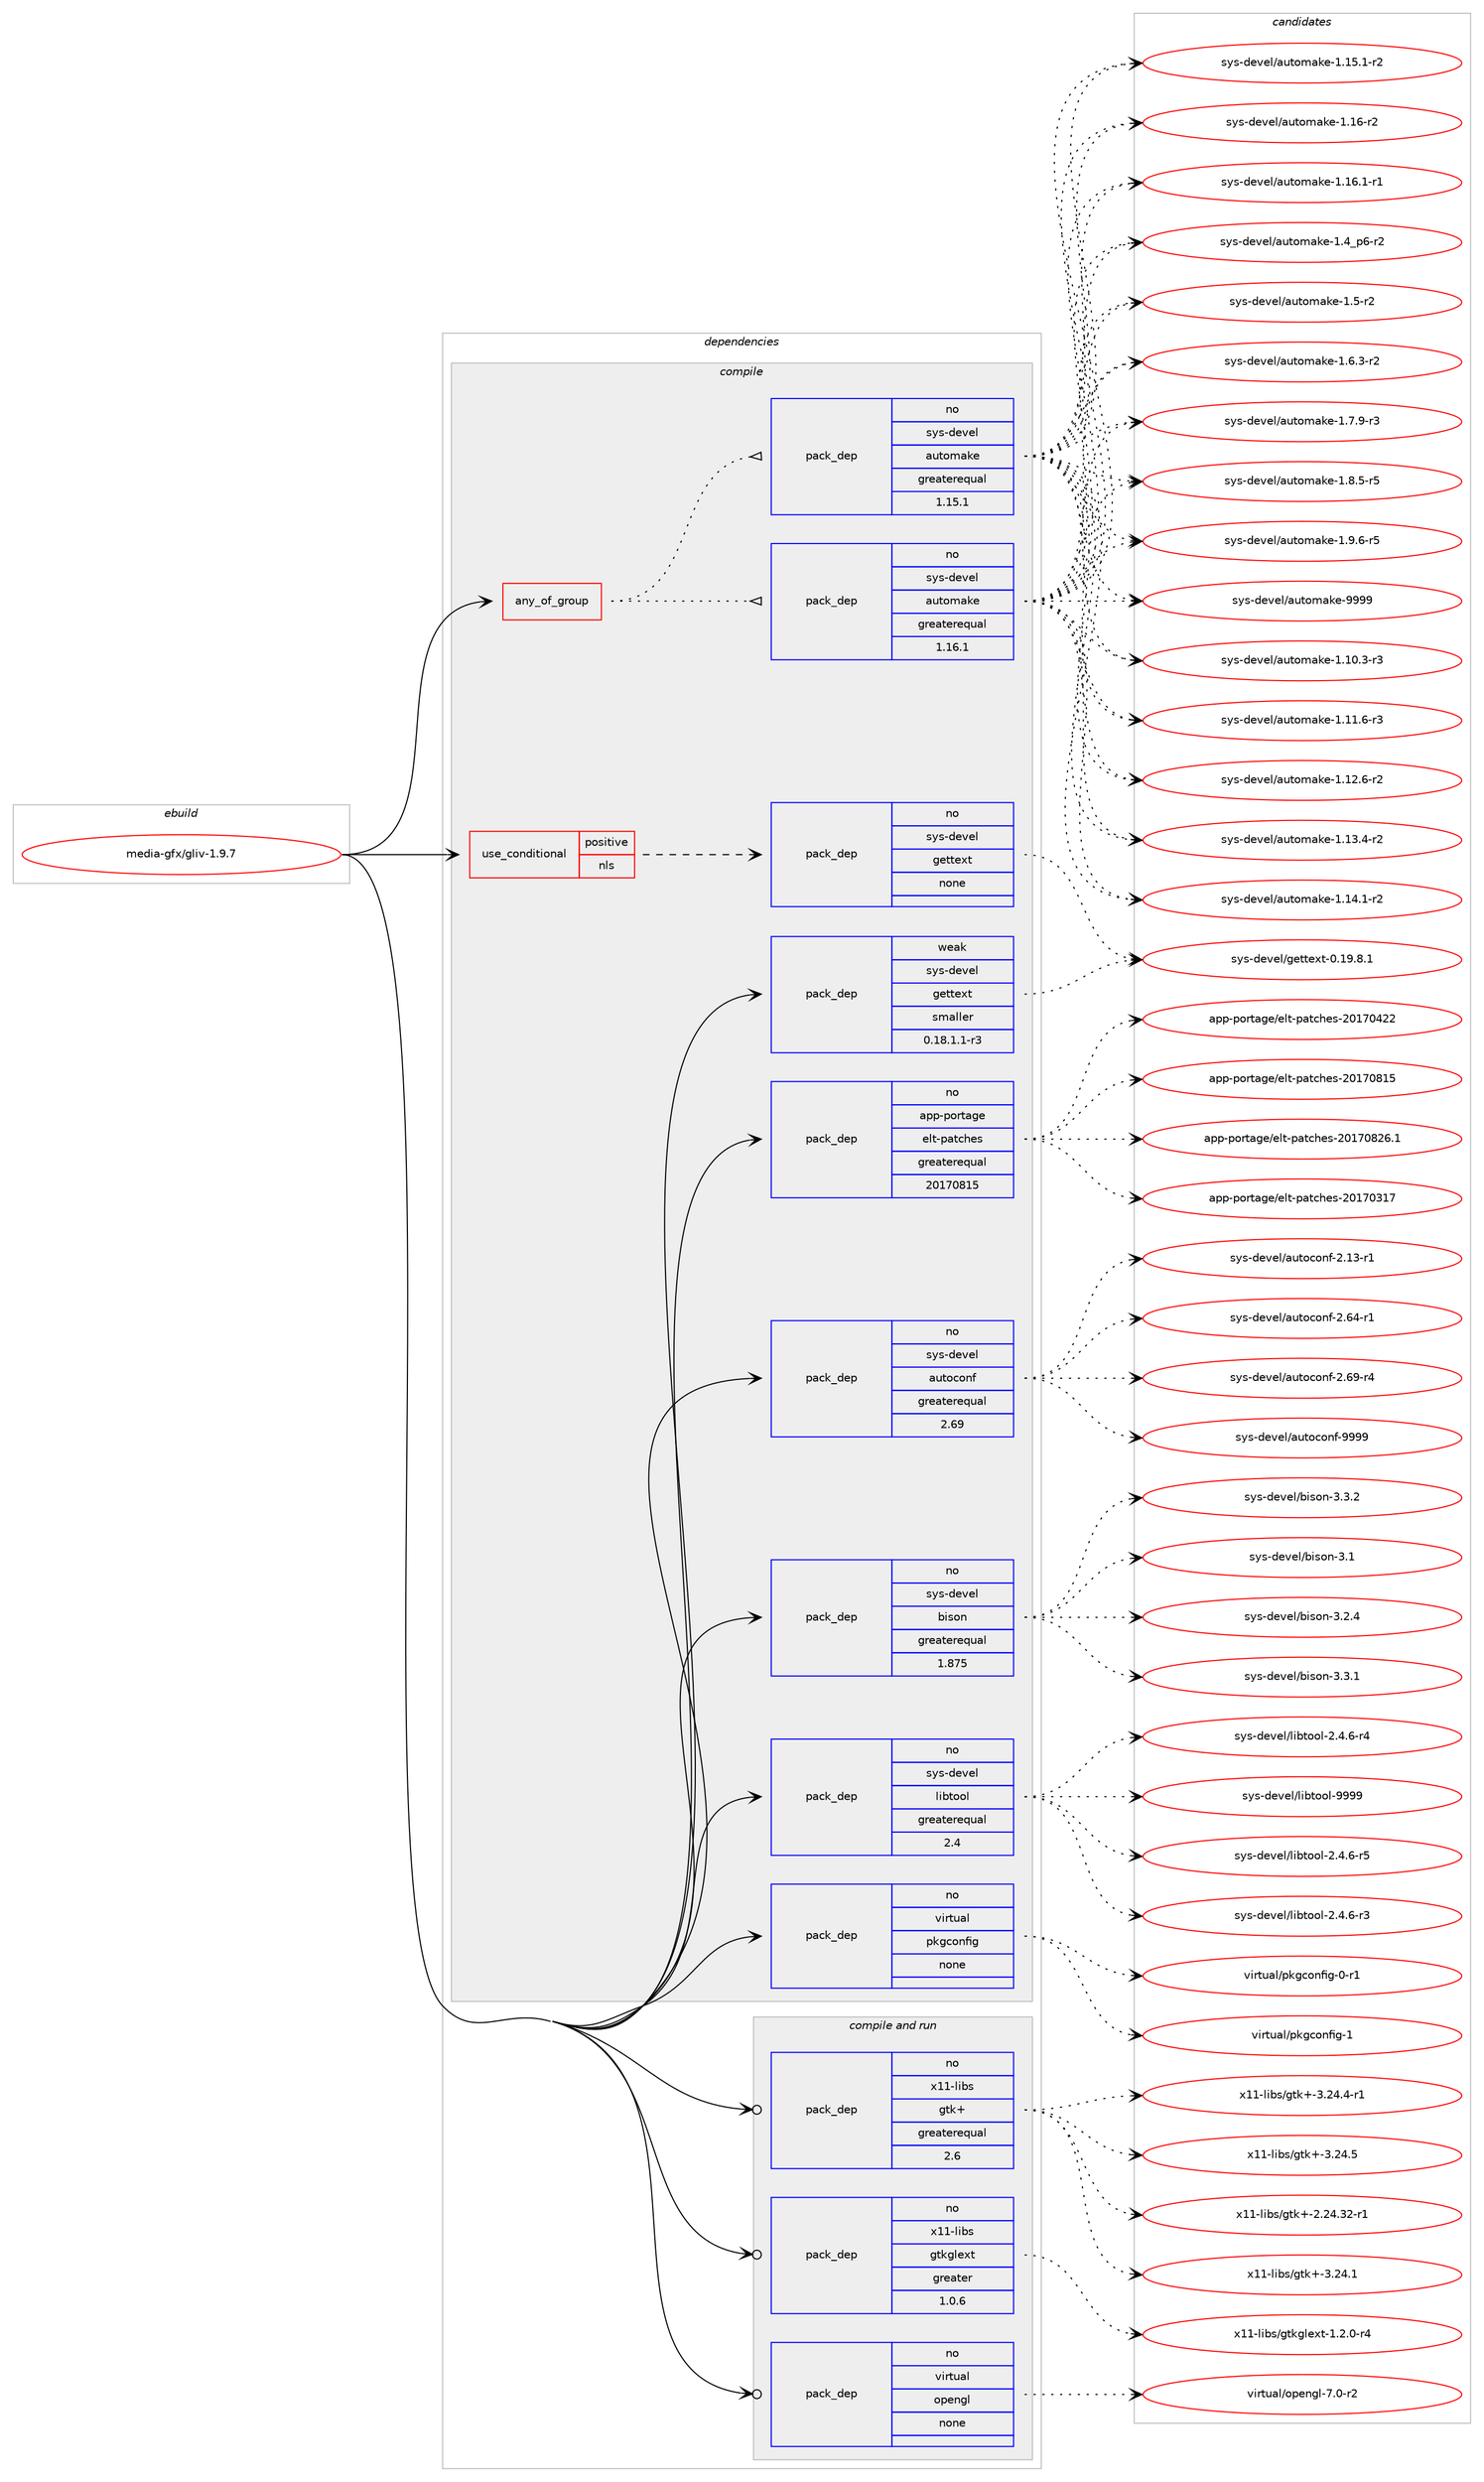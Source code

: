 digraph prolog {

# *************
# Graph options
# *************

newrank=true;
concentrate=true;
compound=true;
graph [rankdir=LR,fontname=Helvetica,fontsize=10,ranksep=1.5];#, ranksep=2.5, nodesep=0.2];
edge  [arrowhead=vee];
node  [fontname=Helvetica,fontsize=10];

# **********
# The ebuild
# **********

subgraph cluster_leftcol {
color=gray;
rank=same;
label=<<i>ebuild</i>>;
id [label="media-gfx/gliv-1.9.7", color=red, width=4, href="../media-gfx/gliv-1.9.7.svg"];
}

# ****************
# The dependencies
# ****************

subgraph cluster_midcol {
color=gray;
label=<<i>dependencies</i>>;
subgraph cluster_compile {
fillcolor="#eeeeee";
style=filled;
label=<<i>compile</i>>;
subgraph any24883 {
dependency1604299 [label=<<TABLE BORDER="0" CELLBORDER="1" CELLSPACING="0" CELLPADDING="4"><TR><TD CELLPADDING="10">any_of_group</TD></TR></TABLE>>, shape=none, color=red];subgraph pack1146072 {
dependency1604300 [label=<<TABLE BORDER="0" CELLBORDER="1" CELLSPACING="0" CELLPADDING="4" WIDTH="220"><TR><TD ROWSPAN="6" CELLPADDING="30">pack_dep</TD></TR><TR><TD WIDTH="110">no</TD></TR><TR><TD>sys-devel</TD></TR><TR><TD>automake</TD></TR><TR><TD>greaterequal</TD></TR><TR><TD>1.16.1</TD></TR></TABLE>>, shape=none, color=blue];
}
dependency1604299:e -> dependency1604300:w [weight=20,style="dotted",arrowhead="oinv"];
subgraph pack1146073 {
dependency1604301 [label=<<TABLE BORDER="0" CELLBORDER="1" CELLSPACING="0" CELLPADDING="4" WIDTH="220"><TR><TD ROWSPAN="6" CELLPADDING="30">pack_dep</TD></TR><TR><TD WIDTH="110">no</TD></TR><TR><TD>sys-devel</TD></TR><TR><TD>automake</TD></TR><TR><TD>greaterequal</TD></TR><TR><TD>1.15.1</TD></TR></TABLE>>, shape=none, color=blue];
}
dependency1604299:e -> dependency1604301:w [weight=20,style="dotted",arrowhead="oinv"];
}
id:e -> dependency1604299:w [weight=20,style="solid",arrowhead="vee"];
subgraph cond432659 {
dependency1604302 [label=<<TABLE BORDER="0" CELLBORDER="1" CELLSPACING="0" CELLPADDING="4"><TR><TD ROWSPAN="3" CELLPADDING="10">use_conditional</TD></TR><TR><TD>positive</TD></TR><TR><TD>nls</TD></TR></TABLE>>, shape=none, color=red];
subgraph pack1146074 {
dependency1604303 [label=<<TABLE BORDER="0" CELLBORDER="1" CELLSPACING="0" CELLPADDING="4" WIDTH="220"><TR><TD ROWSPAN="6" CELLPADDING="30">pack_dep</TD></TR><TR><TD WIDTH="110">no</TD></TR><TR><TD>sys-devel</TD></TR><TR><TD>gettext</TD></TR><TR><TD>none</TD></TR><TR><TD></TD></TR></TABLE>>, shape=none, color=blue];
}
dependency1604302:e -> dependency1604303:w [weight=20,style="dashed",arrowhead="vee"];
}
id:e -> dependency1604302:w [weight=20,style="solid",arrowhead="vee"];
subgraph pack1146075 {
dependency1604304 [label=<<TABLE BORDER="0" CELLBORDER="1" CELLSPACING="0" CELLPADDING="4" WIDTH="220"><TR><TD ROWSPAN="6" CELLPADDING="30">pack_dep</TD></TR><TR><TD WIDTH="110">no</TD></TR><TR><TD>app-portage</TD></TR><TR><TD>elt-patches</TD></TR><TR><TD>greaterequal</TD></TR><TR><TD>20170815</TD></TR></TABLE>>, shape=none, color=blue];
}
id:e -> dependency1604304:w [weight=20,style="solid",arrowhead="vee"];
subgraph pack1146076 {
dependency1604305 [label=<<TABLE BORDER="0" CELLBORDER="1" CELLSPACING="0" CELLPADDING="4" WIDTH="220"><TR><TD ROWSPAN="6" CELLPADDING="30">pack_dep</TD></TR><TR><TD WIDTH="110">no</TD></TR><TR><TD>sys-devel</TD></TR><TR><TD>autoconf</TD></TR><TR><TD>greaterequal</TD></TR><TR><TD>2.69</TD></TR></TABLE>>, shape=none, color=blue];
}
id:e -> dependency1604305:w [weight=20,style="solid",arrowhead="vee"];
subgraph pack1146077 {
dependency1604306 [label=<<TABLE BORDER="0" CELLBORDER="1" CELLSPACING="0" CELLPADDING="4" WIDTH="220"><TR><TD ROWSPAN="6" CELLPADDING="30">pack_dep</TD></TR><TR><TD WIDTH="110">no</TD></TR><TR><TD>sys-devel</TD></TR><TR><TD>bison</TD></TR><TR><TD>greaterequal</TD></TR><TR><TD>1.875</TD></TR></TABLE>>, shape=none, color=blue];
}
id:e -> dependency1604306:w [weight=20,style="solid",arrowhead="vee"];
subgraph pack1146078 {
dependency1604307 [label=<<TABLE BORDER="0" CELLBORDER="1" CELLSPACING="0" CELLPADDING="4" WIDTH="220"><TR><TD ROWSPAN="6" CELLPADDING="30">pack_dep</TD></TR><TR><TD WIDTH="110">no</TD></TR><TR><TD>sys-devel</TD></TR><TR><TD>libtool</TD></TR><TR><TD>greaterequal</TD></TR><TR><TD>2.4</TD></TR></TABLE>>, shape=none, color=blue];
}
id:e -> dependency1604307:w [weight=20,style="solid",arrowhead="vee"];
subgraph pack1146079 {
dependency1604308 [label=<<TABLE BORDER="0" CELLBORDER="1" CELLSPACING="0" CELLPADDING="4" WIDTH="220"><TR><TD ROWSPAN="6" CELLPADDING="30">pack_dep</TD></TR><TR><TD WIDTH="110">no</TD></TR><TR><TD>virtual</TD></TR><TR><TD>pkgconfig</TD></TR><TR><TD>none</TD></TR><TR><TD></TD></TR></TABLE>>, shape=none, color=blue];
}
id:e -> dependency1604308:w [weight=20,style="solid",arrowhead="vee"];
subgraph pack1146080 {
dependency1604309 [label=<<TABLE BORDER="0" CELLBORDER="1" CELLSPACING="0" CELLPADDING="4" WIDTH="220"><TR><TD ROWSPAN="6" CELLPADDING="30">pack_dep</TD></TR><TR><TD WIDTH="110">weak</TD></TR><TR><TD>sys-devel</TD></TR><TR><TD>gettext</TD></TR><TR><TD>smaller</TD></TR><TR><TD>0.18.1.1-r3</TD></TR></TABLE>>, shape=none, color=blue];
}
id:e -> dependency1604309:w [weight=20,style="solid",arrowhead="vee"];
}
subgraph cluster_compileandrun {
fillcolor="#eeeeee";
style=filled;
label=<<i>compile and run</i>>;
subgraph pack1146081 {
dependency1604310 [label=<<TABLE BORDER="0" CELLBORDER="1" CELLSPACING="0" CELLPADDING="4" WIDTH="220"><TR><TD ROWSPAN="6" CELLPADDING="30">pack_dep</TD></TR><TR><TD WIDTH="110">no</TD></TR><TR><TD>virtual</TD></TR><TR><TD>opengl</TD></TR><TR><TD>none</TD></TR><TR><TD></TD></TR></TABLE>>, shape=none, color=blue];
}
id:e -> dependency1604310:w [weight=20,style="solid",arrowhead="odotvee"];
subgraph pack1146082 {
dependency1604311 [label=<<TABLE BORDER="0" CELLBORDER="1" CELLSPACING="0" CELLPADDING="4" WIDTH="220"><TR><TD ROWSPAN="6" CELLPADDING="30">pack_dep</TD></TR><TR><TD WIDTH="110">no</TD></TR><TR><TD>x11-libs</TD></TR><TR><TD>gtk+</TD></TR><TR><TD>greaterequal</TD></TR><TR><TD>2.6</TD></TR></TABLE>>, shape=none, color=blue];
}
id:e -> dependency1604311:w [weight=20,style="solid",arrowhead="odotvee"];
subgraph pack1146083 {
dependency1604312 [label=<<TABLE BORDER="0" CELLBORDER="1" CELLSPACING="0" CELLPADDING="4" WIDTH="220"><TR><TD ROWSPAN="6" CELLPADDING="30">pack_dep</TD></TR><TR><TD WIDTH="110">no</TD></TR><TR><TD>x11-libs</TD></TR><TR><TD>gtkglext</TD></TR><TR><TD>greater</TD></TR><TR><TD>1.0.6</TD></TR></TABLE>>, shape=none, color=blue];
}
id:e -> dependency1604312:w [weight=20,style="solid",arrowhead="odotvee"];
}
subgraph cluster_run {
fillcolor="#eeeeee";
style=filled;
label=<<i>run</i>>;
}
}

# **************
# The candidates
# **************

subgraph cluster_choices {
rank=same;
color=gray;
label=<<i>candidates</i>>;

subgraph choice1146072 {
color=black;
nodesep=1;
choice11512111545100101118101108479711711611110997107101454946494846514511451 [label="sys-devel/automake-1.10.3-r3", color=red, width=4,href="../sys-devel/automake-1.10.3-r3.svg"];
choice11512111545100101118101108479711711611110997107101454946494946544511451 [label="sys-devel/automake-1.11.6-r3", color=red, width=4,href="../sys-devel/automake-1.11.6-r3.svg"];
choice11512111545100101118101108479711711611110997107101454946495046544511450 [label="sys-devel/automake-1.12.6-r2", color=red, width=4,href="../sys-devel/automake-1.12.6-r2.svg"];
choice11512111545100101118101108479711711611110997107101454946495146524511450 [label="sys-devel/automake-1.13.4-r2", color=red, width=4,href="../sys-devel/automake-1.13.4-r2.svg"];
choice11512111545100101118101108479711711611110997107101454946495246494511450 [label="sys-devel/automake-1.14.1-r2", color=red, width=4,href="../sys-devel/automake-1.14.1-r2.svg"];
choice11512111545100101118101108479711711611110997107101454946495346494511450 [label="sys-devel/automake-1.15.1-r2", color=red, width=4,href="../sys-devel/automake-1.15.1-r2.svg"];
choice1151211154510010111810110847971171161111099710710145494649544511450 [label="sys-devel/automake-1.16-r2", color=red, width=4,href="../sys-devel/automake-1.16-r2.svg"];
choice11512111545100101118101108479711711611110997107101454946495446494511449 [label="sys-devel/automake-1.16.1-r1", color=red, width=4,href="../sys-devel/automake-1.16.1-r1.svg"];
choice115121115451001011181011084797117116111109971071014549465295112544511450 [label="sys-devel/automake-1.4_p6-r2", color=red, width=4,href="../sys-devel/automake-1.4_p6-r2.svg"];
choice11512111545100101118101108479711711611110997107101454946534511450 [label="sys-devel/automake-1.5-r2", color=red, width=4,href="../sys-devel/automake-1.5-r2.svg"];
choice115121115451001011181011084797117116111109971071014549465446514511450 [label="sys-devel/automake-1.6.3-r2", color=red, width=4,href="../sys-devel/automake-1.6.3-r2.svg"];
choice115121115451001011181011084797117116111109971071014549465546574511451 [label="sys-devel/automake-1.7.9-r3", color=red, width=4,href="../sys-devel/automake-1.7.9-r3.svg"];
choice115121115451001011181011084797117116111109971071014549465646534511453 [label="sys-devel/automake-1.8.5-r5", color=red, width=4,href="../sys-devel/automake-1.8.5-r5.svg"];
choice115121115451001011181011084797117116111109971071014549465746544511453 [label="sys-devel/automake-1.9.6-r5", color=red, width=4,href="../sys-devel/automake-1.9.6-r5.svg"];
choice115121115451001011181011084797117116111109971071014557575757 [label="sys-devel/automake-9999", color=red, width=4,href="../sys-devel/automake-9999.svg"];
dependency1604300:e -> choice11512111545100101118101108479711711611110997107101454946494846514511451:w [style=dotted,weight="100"];
dependency1604300:e -> choice11512111545100101118101108479711711611110997107101454946494946544511451:w [style=dotted,weight="100"];
dependency1604300:e -> choice11512111545100101118101108479711711611110997107101454946495046544511450:w [style=dotted,weight="100"];
dependency1604300:e -> choice11512111545100101118101108479711711611110997107101454946495146524511450:w [style=dotted,weight="100"];
dependency1604300:e -> choice11512111545100101118101108479711711611110997107101454946495246494511450:w [style=dotted,weight="100"];
dependency1604300:e -> choice11512111545100101118101108479711711611110997107101454946495346494511450:w [style=dotted,weight="100"];
dependency1604300:e -> choice1151211154510010111810110847971171161111099710710145494649544511450:w [style=dotted,weight="100"];
dependency1604300:e -> choice11512111545100101118101108479711711611110997107101454946495446494511449:w [style=dotted,weight="100"];
dependency1604300:e -> choice115121115451001011181011084797117116111109971071014549465295112544511450:w [style=dotted,weight="100"];
dependency1604300:e -> choice11512111545100101118101108479711711611110997107101454946534511450:w [style=dotted,weight="100"];
dependency1604300:e -> choice115121115451001011181011084797117116111109971071014549465446514511450:w [style=dotted,weight="100"];
dependency1604300:e -> choice115121115451001011181011084797117116111109971071014549465546574511451:w [style=dotted,weight="100"];
dependency1604300:e -> choice115121115451001011181011084797117116111109971071014549465646534511453:w [style=dotted,weight="100"];
dependency1604300:e -> choice115121115451001011181011084797117116111109971071014549465746544511453:w [style=dotted,weight="100"];
dependency1604300:e -> choice115121115451001011181011084797117116111109971071014557575757:w [style=dotted,weight="100"];
}
subgraph choice1146073 {
color=black;
nodesep=1;
choice11512111545100101118101108479711711611110997107101454946494846514511451 [label="sys-devel/automake-1.10.3-r3", color=red, width=4,href="../sys-devel/automake-1.10.3-r3.svg"];
choice11512111545100101118101108479711711611110997107101454946494946544511451 [label="sys-devel/automake-1.11.6-r3", color=red, width=4,href="../sys-devel/automake-1.11.6-r3.svg"];
choice11512111545100101118101108479711711611110997107101454946495046544511450 [label="sys-devel/automake-1.12.6-r2", color=red, width=4,href="../sys-devel/automake-1.12.6-r2.svg"];
choice11512111545100101118101108479711711611110997107101454946495146524511450 [label="sys-devel/automake-1.13.4-r2", color=red, width=4,href="../sys-devel/automake-1.13.4-r2.svg"];
choice11512111545100101118101108479711711611110997107101454946495246494511450 [label="sys-devel/automake-1.14.1-r2", color=red, width=4,href="../sys-devel/automake-1.14.1-r2.svg"];
choice11512111545100101118101108479711711611110997107101454946495346494511450 [label="sys-devel/automake-1.15.1-r2", color=red, width=4,href="../sys-devel/automake-1.15.1-r2.svg"];
choice1151211154510010111810110847971171161111099710710145494649544511450 [label="sys-devel/automake-1.16-r2", color=red, width=4,href="../sys-devel/automake-1.16-r2.svg"];
choice11512111545100101118101108479711711611110997107101454946495446494511449 [label="sys-devel/automake-1.16.1-r1", color=red, width=4,href="../sys-devel/automake-1.16.1-r1.svg"];
choice115121115451001011181011084797117116111109971071014549465295112544511450 [label="sys-devel/automake-1.4_p6-r2", color=red, width=4,href="../sys-devel/automake-1.4_p6-r2.svg"];
choice11512111545100101118101108479711711611110997107101454946534511450 [label="sys-devel/automake-1.5-r2", color=red, width=4,href="../sys-devel/automake-1.5-r2.svg"];
choice115121115451001011181011084797117116111109971071014549465446514511450 [label="sys-devel/automake-1.6.3-r2", color=red, width=4,href="../sys-devel/automake-1.6.3-r2.svg"];
choice115121115451001011181011084797117116111109971071014549465546574511451 [label="sys-devel/automake-1.7.9-r3", color=red, width=4,href="../sys-devel/automake-1.7.9-r3.svg"];
choice115121115451001011181011084797117116111109971071014549465646534511453 [label="sys-devel/automake-1.8.5-r5", color=red, width=4,href="../sys-devel/automake-1.8.5-r5.svg"];
choice115121115451001011181011084797117116111109971071014549465746544511453 [label="sys-devel/automake-1.9.6-r5", color=red, width=4,href="../sys-devel/automake-1.9.6-r5.svg"];
choice115121115451001011181011084797117116111109971071014557575757 [label="sys-devel/automake-9999", color=red, width=4,href="../sys-devel/automake-9999.svg"];
dependency1604301:e -> choice11512111545100101118101108479711711611110997107101454946494846514511451:w [style=dotted,weight="100"];
dependency1604301:e -> choice11512111545100101118101108479711711611110997107101454946494946544511451:w [style=dotted,weight="100"];
dependency1604301:e -> choice11512111545100101118101108479711711611110997107101454946495046544511450:w [style=dotted,weight="100"];
dependency1604301:e -> choice11512111545100101118101108479711711611110997107101454946495146524511450:w [style=dotted,weight="100"];
dependency1604301:e -> choice11512111545100101118101108479711711611110997107101454946495246494511450:w [style=dotted,weight="100"];
dependency1604301:e -> choice11512111545100101118101108479711711611110997107101454946495346494511450:w [style=dotted,weight="100"];
dependency1604301:e -> choice1151211154510010111810110847971171161111099710710145494649544511450:w [style=dotted,weight="100"];
dependency1604301:e -> choice11512111545100101118101108479711711611110997107101454946495446494511449:w [style=dotted,weight="100"];
dependency1604301:e -> choice115121115451001011181011084797117116111109971071014549465295112544511450:w [style=dotted,weight="100"];
dependency1604301:e -> choice11512111545100101118101108479711711611110997107101454946534511450:w [style=dotted,weight="100"];
dependency1604301:e -> choice115121115451001011181011084797117116111109971071014549465446514511450:w [style=dotted,weight="100"];
dependency1604301:e -> choice115121115451001011181011084797117116111109971071014549465546574511451:w [style=dotted,weight="100"];
dependency1604301:e -> choice115121115451001011181011084797117116111109971071014549465646534511453:w [style=dotted,weight="100"];
dependency1604301:e -> choice115121115451001011181011084797117116111109971071014549465746544511453:w [style=dotted,weight="100"];
dependency1604301:e -> choice115121115451001011181011084797117116111109971071014557575757:w [style=dotted,weight="100"];
}
subgraph choice1146074 {
color=black;
nodesep=1;
choice1151211154510010111810110847103101116116101120116454846495746564649 [label="sys-devel/gettext-0.19.8.1", color=red, width=4,href="../sys-devel/gettext-0.19.8.1.svg"];
dependency1604303:e -> choice1151211154510010111810110847103101116116101120116454846495746564649:w [style=dotted,weight="100"];
}
subgraph choice1146075 {
color=black;
nodesep=1;
choice97112112451121111141169710310147101108116451129711699104101115455048495548514955 [label="app-portage/elt-patches-20170317", color=red, width=4,href="../app-portage/elt-patches-20170317.svg"];
choice97112112451121111141169710310147101108116451129711699104101115455048495548525050 [label="app-portage/elt-patches-20170422", color=red, width=4,href="../app-portage/elt-patches-20170422.svg"];
choice97112112451121111141169710310147101108116451129711699104101115455048495548564953 [label="app-portage/elt-patches-20170815", color=red, width=4,href="../app-portage/elt-patches-20170815.svg"];
choice971121124511211111411697103101471011081164511297116991041011154550484955485650544649 [label="app-portage/elt-patches-20170826.1", color=red, width=4,href="../app-portage/elt-patches-20170826.1.svg"];
dependency1604304:e -> choice97112112451121111141169710310147101108116451129711699104101115455048495548514955:w [style=dotted,weight="100"];
dependency1604304:e -> choice97112112451121111141169710310147101108116451129711699104101115455048495548525050:w [style=dotted,weight="100"];
dependency1604304:e -> choice97112112451121111141169710310147101108116451129711699104101115455048495548564953:w [style=dotted,weight="100"];
dependency1604304:e -> choice971121124511211111411697103101471011081164511297116991041011154550484955485650544649:w [style=dotted,weight="100"];
}
subgraph choice1146076 {
color=black;
nodesep=1;
choice1151211154510010111810110847971171161119911111010245504649514511449 [label="sys-devel/autoconf-2.13-r1", color=red, width=4,href="../sys-devel/autoconf-2.13-r1.svg"];
choice1151211154510010111810110847971171161119911111010245504654524511449 [label="sys-devel/autoconf-2.64-r1", color=red, width=4,href="../sys-devel/autoconf-2.64-r1.svg"];
choice1151211154510010111810110847971171161119911111010245504654574511452 [label="sys-devel/autoconf-2.69-r4", color=red, width=4,href="../sys-devel/autoconf-2.69-r4.svg"];
choice115121115451001011181011084797117116111991111101024557575757 [label="sys-devel/autoconf-9999", color=red, width=4,href="../sys-devel/autoconf-9999.svg"];
dependency1604305:e -> choice1151211154510010111810110847971171161119911111010245504649514511449:w [style=dotted,weight="100"];
dependency1604305:e -> choice1151211154510010111810110847971171161119911111010245504654524511449:w [style=dotted,weight="100"];
dependency1604305:e -> choice1151211154510010111810110847971171161119911111010245504654574511452:w [style=dotted,weight="100"];
dependency1604305:e -> choice115121115451001011181011084797117116111991111101024557575757:w [style=dotted,weight="100"];
}
subgraph choice1146077 {
color=black;
nodesep=1;
choice11512111545100101118101108479810511511111045514649 [label="sys-devel/bison-3.1", color=red, width=4,href="../sys-devel/bison-3.1.svg"];
choice115121115451001011181011084798105115111110455146504652 [label="sys-devel/bison-3.2.4", color=red, width=4,href="../sys-devel/bison-3.2.4.svg"];
choice115121115451001011181011084798105115111110455146514649 [label="sys-devel/bison-3.3.1", color=red, width=4,href="../sys-devel/bison-3.3.1.svg"];
choice115121115451001011181011084798105115111110455146514650 [label="sys-devel/bison-3.3.2", color=red, width=4,href="../sys-devel/bison-3.3.2.svg"];
dependency1604306:e -> choice11512111545100101118101108479810511511111045514649:w [style=dotted,weight="100"];
dependency1604306:e -> choice115121115451001011181011084798105115111110455146504652:w [style=dotted,weight="100"];
dependency1604306:e -> choice115121115451001011181011084798105115111110455146514649:w [style=dotted,weight="100"];
dependency1604306:e -> choice115121115451001011181011084798105115111110455146514650:w [style=dotted,weight="100"];
}
subgraph choice1146078 {
color=black;
nodesep=1;
choice1151211154510010111810110847108105981161111111084550465246544511451 [label="sys-devel/libtool-2.4.6-r3", color=red, width=4,href="../sys-devel/libtool-2.4.6-r3.svg"];
choice1151211154510010111810110847108105981161111111084550465246544511452 [label="sys-devel/libtool-2.4.6-r4", color=red, width=4,href="../sys-devel/libtool-2.4.6-r4.svg"];
choice1151211154510010111810110847108105981161111111084550465246544511453 [label="sys-devel/libtool-2.4.6-r5", color=red, width=4,href="../sys-devel/libtool-2.4.6-r5.svg"];
choice1151211154510010111810110847108105981161111111084557575757 [label="sys-devel/libtool-9999", color=red, width=4,href="../sys-devel/libtool-9999.svg"];
dependency1604307:e -> choice1151211154510010111810110847108105981161111111084550465246544511451:w [style=dotted,weight="100"];
dependency1604307:e -> choice1151211154510010111810110847108105981161111111084550465246544511452:w [style=dotted,weight="100"];
dependency1604307:e -> choice1151211154510010111810110847108105981161111111084550465246544511453:w [style=dotted,weight="100"];
dependency1604307:e -> choice1151211154510010111810110847108105981161111111084557575757:w [style=dotted,weight="100"];
}
subgraph choice1146079 {
color=black;
nodesep=1;
choice11810511411611797108471121071039911111010210510345484511449 [label="virtual/pkgconfig-0-r1", color=red, width=4,href="../virtual/pkgconfig-0-r1.svg"];
choice1181051141161179710847112107103991111101021051034549 [label="virtual/pkgconfig-1", color=red, width=4,href="../virtual/pkgconfig-1.svg"];
dependency1604308:e -> choice11810511411611797108471121071039911111010210510345484511449:w [style=dotted,weight="100"];
dependency1604308:e -> choice1181051141161179710847112107103991111101021051034549:w [style=dotted,weight="100"];
}
subgraph choice1146080 {
color=black;
nodesep=1;
choice1151211154510010111810110847103101116116101120116454846495746564649 [label="sys-devel/gettext-0.19.8.1", color=red, width=4,href="../sys-devel/gettext-0.19.8.1.svg"];
dependency1604309:e -> choice1151211154510010111810110847103101116116101120116454846495746564649:w [style=dotted,weight="100"];
}
subgraph choice1146081 {
color=black;
nodesep=1;
choice1181051141161179710847111112101110103108455546484511450 [label="virtual/opengl-7.0-r2", color=red, width=4,href="../virtual/opengl-7.0-r2.svg"];
dependency1604310:e -> choice1181051141161179710847111112101110103108455546484511450:w [style=dotted,weight="100"];
}
subgraph choice1146082 {
color=black;
nodesep=1;
choice12049494510810598115471031161074345504650524651504511449 [label="x11-libs/gtk+-2.24.32-r1", color=red, width=4,href="../x11-libs/gtk+-2.24.32-r1.svg"];
choice12049494510810598115471031161074345514650524649 [label="x11-libs/gtk+-3.24.1", color=red, width=4,href="../x11-libs/gtk+-3.24.1.svg"];
choice120494945108105981154710311610743455146505246524511449 [label="x11-libs/gtk+-3.24.4-r1", color=red, width=4,href="../x11-libs/gtk+-3.24.4-r1.svg"];
choice12049494510810598115471031161074345514650524653 [label="x11-libs/gtk+-3.24.5", color=red, width=4,href="../x11-libs/gtk+-3.24.5.svg"];
dependency1604311:e -> choice12049494510810598115471031161074345504650524651504511449:w [style=dotted,weight="100"];
dependency1604311:e -> choice12049494510810598115471031161074345514650524649:w [style=dotted,weight="100"];
dependency1604311:e -> choice120494945108105981154710311610743455146505246524511449:w [style=dotted,weight="100"];
dependency1604311:e -> choice12049494510810598115471031161074345514650524653:w [style=dotted,weight="100"];
}
subgraph choice1146083 {
color=black;
nodesep=1;
choice12049494510810598115471031161071031081011201164549465046484511452 [label="x11-libs/gtkglext-1.2.0-r4", color=red, width=4,href="../x11-libs/gtkglext-1.2.0-r4.svg"];
dependency1604312:e -> choice12049494510810598115471031161071031081011201164549465046484511452:w [style=dotted,weight="100"];
}
}

}
